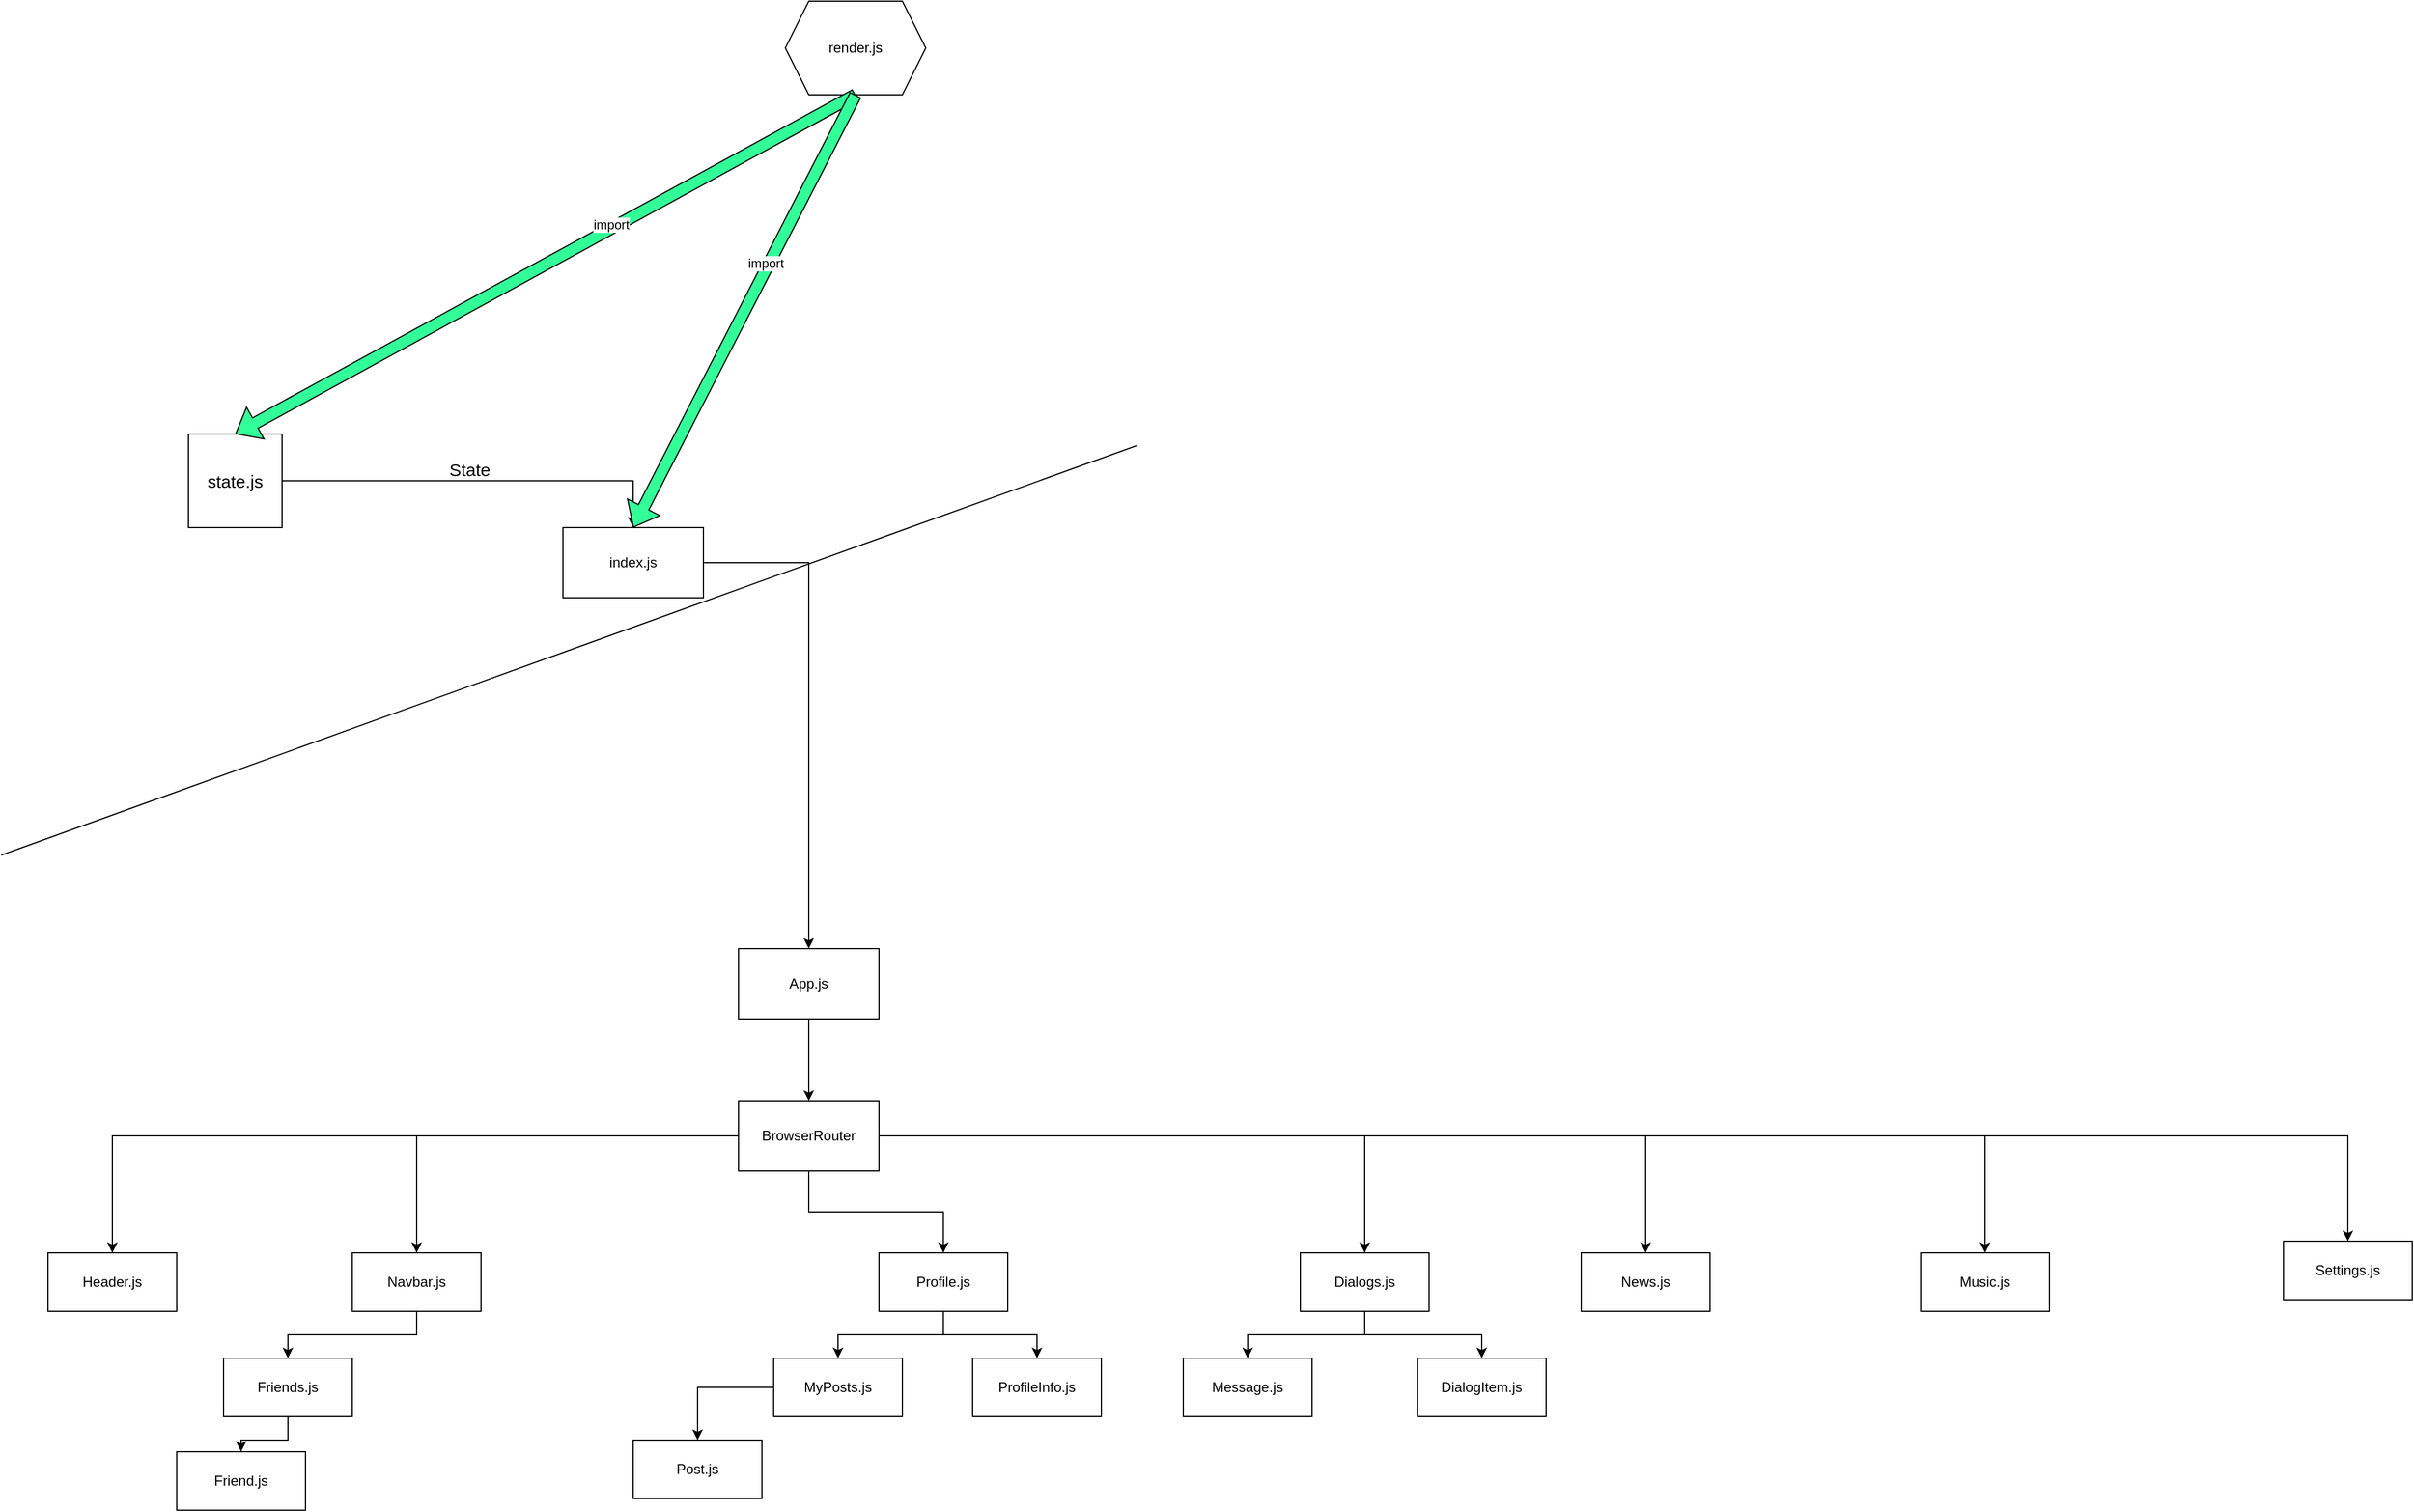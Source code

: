 <mxfile version="15.9.4" type="device"><diagram id="WT5h7fjOcxO-rumlKXHT" name="Page-1"><mxGraphModel dx="1354" dy="4056" grid="1" gridSize="10" guides="1" tooltips="1" connect="1" arrows="1" fold="1" page="1" pageScale="1" pageWidth="2339" pageHeight="3300" math="0" shadow="0"><root><mxCell id="0"/><mxCell id="1" parent="0"/><mxCell id="ESA7YOCMMa1Aec36gQxN-5" style="edgeStyle=orthogonalEdgeStyle;rounded=0;orthogonalLoop=1;jettySize=auto;html=1;entryX=0.5;entryY=0;entryDx=0;entryDy=0;" parent="1" source="ESA7YOCMMa1Aec36gQxN-1" target="ESA7YOCMMa1Aec36gQxN-2" edge="1"><mxGeometry relative="1" as="geometry"/></mxCell><mxCell id="ESA7YOCMMa1Aec36gQxN-6" style="edgeStyle=orthogonalEdgeStyle;rounded=0;orthogonalLoop=1;jettySize=auto;html=1;entryX=0.5;entryY=0;entryDx=0;entryDy=0;" parent="1" source="ESA7YOCMMa1Aec36gQxN-1" target="ESA7YOCMMa1Aec36gQxN-3" edge="1"><mxGeometry relative="1" as="geometry"/></mxCell><mxCell id="ESA7YOCMMa1Aec36gQxN-7" style="edgeStyle=orthogonalEdgeStyle;rounded=0;orthogonalLoop=1;jettySize=auto;html=1;entryX=0.5;entryY=0;entryDx=0;entryDy=0;" parent="1" source="ESA7YOCMMa1Aec36gQxN-1" target="ESA7YOCMMa1Aec36gQxN-4" edge="1"><mxGeometry relative="1" as="geometry"/></mxCell><mxCell id="lSLiHjX5r89HyCvrb0Dv-11" style="edgeStyle=orthogonalEdgeStyle;rounded=0;orthogonalLoop=1;jettySize=auto;html=1;entryX=0.5;entryY=0;entryDx=0;entryDy=0;" parent="1" source="ESA7YOCMMa1Aec36gQxN-1" target="lSLiHjX5r89HyCvrb0Dv-10" edge="1"><mxGeometry relative="1" as="geometry"/></mxCell><mxCell id="lSLiHjX5r89HyCvrb0Dv-15" style="edgeStyle=orthogonalEdgeStyle;rounded=0;orthogonalLoop=1;jettySize=auto;html=1;exitX=1;exitY=0.5;exitDx=0;exitDy=0;entryX=0.5;entryY=0;entryDx=0;entryDy=0;" parent="1" source="ESA7YOCMMa1Aec36gQxN-1" target="lSLiHjX5r89HyCvrb0Dv-12" edge="1"><mxGeometry relative="1" as="geometry"/></mxCell><mxCell id="lSLiHjX5r89HyCvrb0Dv-16" style="edgeStyle=orthogonalEdgeStyle;rounded=0;orthogonalLoop=1;jettySize=auto;html=1;exitX=1;exitY=0.5;exitDx=0;exitDy=0;entryX=0.5;entryY=0;entryDx=0;entryDy=0;" parent="1" source="ESA7YOCMMa1Aec36gQxN-1" target="lSLiHjX5r89HyCvrb0Dv-13" edge="1"><mxGeometry relative="1" as="geometry"/></mxCell><mxCell id="lSLiHjX5r89HyCvrb0Dv-17" style="edgeStyle=orthogonalEdgeStyle;rounded=0;orthogonalLoop=1;jettySize=auto;html=1;entryX=0.5;entryY=0;entryDx=0;entryDy=0;" parent="1" source="ESA7YOCMMa1Aec36gQxN-1" target="lSLiHjX5r89HyCvrb0Dv-14" edge="1"><mxGeometry relative="1" as="geometry"/></mxCell><mxCell id="ESA7YOCMMa1Aec36gQxN-1" value="BrowserRouter&lt;br&gt;" style="rounded=0;whiteSpace=wrap;html=1;" parent="1" vertex="1"><mxGeometry x="730" y="80" width="120" height="60" as="geometry"/></mxCell><mxCell id="ESA7YOCMMa1Aec36gQxN-2" value="Header.js" style="rounded=0;whiteSpace=wrap;html=1;" parent="1" vertex="1"><mxGeometry x="140" y="210" width="110" height="50" as="geometry"/></mxCell><mxCell id="tmSZ2r8efNVsP5F4YcDO-9" style="edgeStyle=orthogonalEdgeStyle;rounded=0;orthogonalLoop=1;jettySize=auto;html=1;entryX=0.5;entryY=0;entryDx=0;entryDy=0;fontSize=15;" parent="1" source="ESA7YOCMMa1Aec36gQxN-3" target="tmSZ2r8efNVsP5F4YcDO-8" edge="1"><mxGeometry relative="1" as="geometry"/></mxCell><mxCell id="ESA7YOCMMa1Aec36gQxN-3" value="Navbar.js" style="rounded=0;whiteSpace=wrap;html=1;" parent="1" vertex="1"><mxGeometry x="400" y="210" width="110" height="50" as="geometry"/></mxCell><mxCell id="lSLiHjX5r89HyCvrb0Dv-4" style="edgeStyle=orthogonalEdgeStyle;rounded=0;orthogonalLoop=1;jettySize=auto;html=1;entryX=0.5;entryY=0;entryDx=0;entryDy=0;" parent="1" source="ESA7YOCMMa1Aec36gQxN-4" target="lSLiHjX5r89HyCvrb0Dv-2" edge="1"><mxGeometry relative="1" as="geometry"/></mxCell><mxCell id="cPzgoiwMrA2rjmY66ZXY-6" style="edgeStyle=orthogonalEdgeStyle;rounded=0;orthogonalLoop=1;jettySize=auto;html=1;entryX=0.5;entryY=0;entryDx=0;entryDy=0;" parent="1" source="ESA7YOCMMa1Aec36gQxN-4" target="cPzgoiwMrA2rjmY66ZXY-5" edge="1"><mxGeometry relative="1" as="geometry"/></mxCell><mxCell id="ESA7YOCMMa1Aec36gQxN-4" value="Profile.js" style="rounded=0;whiteSpace=wrap;html=1;" parent="1" vertex="1"><mxGeometry x="850" y="210" width="110" height="50" as="geometry"/></mxCell><mxCell id="lSLiHjX5r89HyCvrb0Dv-7" style="edgeStyle=orthogonalEdgeStyle;rounded=0;orthogonalLoop=1;jettySize=auto;html=1;entryX=0.5;entryY=0;entryDx=0;entryDy=0;" parent="1" source="lSLiHjX5r89HyCvrb0Dv-2" target="lSLiHjX5r89HyCvrb0Dv-6" edge="1"><mxGeometry relative="1" as="geometry"/></mxCell><mxCell id="lSLiHjX5r89HyCvrb0Dv-2" value="MyPosts.js&lt;br&gt;" style="rounded=0;whiteSpace=wrap;html=1;" parent="1" vertex="1"><mxGeometry x="760" y="300" width="110" height="50" as="geometry"/></mxCell><mxCell id="lSLiHjX5r89HyCvrb0Dv-6" value="Post.js&lt;br&gt;" style="rounded=0;whiteSpace=wrap;html=1;" parent="1" vertex="1"><mxGeometry x="640" y="370" width="110" height="50" as="geometry"/></mxCell><mxCell id="cPzgoiwMrA2rjmY66ZXY-3" style="edgeStyle=orthogonalEdgeStyle;rounded=0;orthogonalLoop=1;jettySize=auto;html=1;entryX=0.5;entryY=0;entryDx=0;entryDy=0;" parent="1" source="lSLiHjX5r89HyCvrb0Dv-10" target="cPzgoiwMrA2rjmY66ZXY-1" edge="1"><mxGeometry relative="1" as="geometry"/></mxCell><mxCell id="cPzgoiwMrA2rjmY66ZXY-4" style="edgeStyle=orthogonalEdgeStyle;rounded=0;orthogonalLoop=1;jettySize=auto;html=1;entryX=0.5;entryY=0;entryDx=0;entryDy=0;" parent="1" source="lSLiHjX5r89HyCvrb0Dv-10" target="cPzgoiwMrA2rjmY66ZXY-2" edge="1"><mxGeometry relative="1" as="geometry"/></mxCell><mxCell id="lSLiHjX5r89HyCvrb0Dv-10" value="Dialogs.js" style="rounded=0;whiteSpace=wrap;html=1;" parent="1" vertex="1"><mxGeometry x="1210" y="210" width="110" height="50" as="geometry"/></mxCell><mxCell id="lSLiHjX5r89HyCvrb0Dv-12" value="News.js" style="rounded=0;whiteSpace=wrap;html=1;" parent="1" vertex="1"><mxGeometry x="1450" y="210" width="110" height="50" as="geometry"/></mxCell><mxCell id="lSLiHjX5r89HyCvrb0Dv-13" value="Music.js" style="rounded=0;whiteSpace=wrap;html=1;" parent="1" vertex="1"><mxGeometry x="1740" y="210" width="110" height="50" as="geometry"/></mxCell><mxCell id="lSLiHjX5r89HyCvrb0Dv-14" value="Settings.js&lt;br&gt;" style="rounded=0;whiteSpace=wrap;html=1;" parent="1" vertex="1"><mxGeometry x="2050" y="200" width="110" height="50" as="geometry"/></mxCell><mxCell id="cPzgoiwMrA2rjmY66ZXY-1" value="Message.js" style="rounded=0;whiteSpace=wrap;html=1;" parent="1" vertex="1"><mxGeometry x="1110" y="300" width="110" height="50" as="geometry"/></mxCell><mxCell id="cPzgoiwMrA2rjmY66ZXY-2" value="DialogItem.js" style="rounded=0;whiteSpace=wrap;html=1;" parent="1" vertex="1"><mxGeometry x="1310" y="300" width="110" height="50" as="geometry"/></mxCell><mxCell id="cPzgoiwMrA2rjmY66ZXY-5" value="ProfileInfo.js" style="rounded=0;whiteSpace=wrap;html=1;" parent="1" vertex="1"><mxGeometry x="930" y="300" width="110" height="50" as="geometry"/></mxCell><mxCell id="cPzgoiwMrA2rjmY66ZXY-11" style="edgeStyle=orthogonalEdgeStyle;rounded=0;orthogonalLoop=1;jettySize=auto;html=1;entryX=0.5;entryY=0;entryDx=0;entryDy=0;" parent="1" source="cPzgoiwMrA2rjmY66ZXY-10" target="ESA7YOCMMa1Aec36gQxN-1" edge="1"><mxGeometry relative="1" as="geometry"/></mxCell><mxCell id="cPzgoiwMrA2rjmY66ZXY-10" value="App.js&lt;br&gt;" style="rounded=0;whiteSpace=wrap;html=1;" parent="1" vertex="1"><mxGeometry x="730" y="-50" width="120" height="60" as="geometry"/></mxCell><mxCell id="cPzgoiwMrA2rjmY66ZXY-13" style="edgeStyle=orthogonalEdgeStyle;rounded=0;orthogonalLoop=1;jettySize=auto;html=1;entryX=0.5;entryY=0;entryDx=0;entryDy=0;" parent="1" source="cPzgoiwMrA2rjmY66ZXY-12" target="cPzgoiwMrA2rjmY66ZXY-10" edge="1"><mxGeometry relative="1" as="geometry"/></mxCell><mxCell id="cPzgoiwMrA2rjmY66ZXY-12" value="index.js" style="rounded=0;whiteSpace=wrap;html=1;" parent="1" vertex="1"><mxGeometry x="580" y="-410" width="120" height="60" as="geometry"/></mxCell><mxCell id="tmSZ2r8efNVsP5F4YcDO-4" value="State" style="text;html=1;align=center;verticalAlign=middle;resizable=0;points=[];autosize=1;strokeColor=none;fillColor=none;fontSize=15;" parent="1" vertex="1"><mxGeometry x="475" y="-470" width="50" height="20" as="geometry"/></mxCell><mxCell id="tmSZ2r8efNVsP5F4YcDO-5" value="" style="endArrow=none;html=1;rounded=0;fontSize=15;" parent="1" edge="1"><mxGeometry width="50" height="50" relative="1" as="geometry"><mxPoint x="100" y="-130" as="sourcePoint"/><mxPoint x="1070" y="-480" as="targetPoint"/></mxGeometry></mxCell><mxCell id="tmSZ2r8efNVsP5F4YcDO-7" style="edgeStyle=orthogonalEdgeStyle;rounded=0;orthogonalLoop=1;jettySize=auto;html=1;exitX=1;exitY=0.5;exitDx=0;exitDy=0;entryX=0.5;entryY=0;entryDx=0;entryDy=0;fontSize=15;" parent="1" source="tmSZ2r8efNVsP5F4YcDO-6" target="cPzgoiwMrA2rjmY66ZXY-12" edge="1"><mxGeometry relative="1" as="geometry"/></mxCell><mxCell id="tmSZ2r8efNVsP5F4YcDO-6" value="state.js" style="whiteSpace=wrap;html=1;aspect=fixed;fontSize=15;" parent="1" vertex="1"><mxGeometry x="260" y="-490" width="80" height="80" as="geometry"/></mxCell><mxCell id="tmSZ2r8efNVsP5F4YcDO-11" style="edgeStyle=orthogonalEdgeStyle;rounded=0;orthogonalLoop=1;jettySize=auto;html=1;exitX=0.5;exitY=1;exitDx=0;exitDy=0;entryX=0.5;entryY=0;entryDx=0;entryDy=0;fontSize=15;" parent="1" source="tmSZ2r8efNVsP5F4YcDO-8" target="tmSZ2r8efNVsP5F4YcDO-10" edge="1"><mxGeometry relative="1" as="geometry"/></mxCell><mxCell id="tmSZ2r8efNVsP5F4YcDO-8" value="Friends.js" style="rounded=0;whiteSpace=wrap;html=1;" parent="1" vertex="1"><mxGeometry x="290" y="300" width="110" height="50" as="geometry"/></mxCell><mxCell id="tmSZ2r8efNVsP5F4YcDO-10" value="Friend.js" style="rounded=0;whiteSpace=wrap;html=1;" parent="1" vertex="1"><mxGeometry x="250" y="380" width="110" height="50" as="geometry"/></mxCell><mxCell id="1epsnhNgm1KvUNwEBcv--1" value="render.js&lt;br&gt;" style="shape=hexagon;perimeter=hexagonPerimeter2;whiteSpace=wrap;html=1;fixedSize=1;" parent="1" vertex="1"><mxGeometry x="770" y="-860" width="120" height="80" as="geometry"/></mxCell><mxCell id="1epsnhNgm1KvUNwEBcv--2" value="" style="shape=flexArrow;endArrow=classic;html=1;rounded=0;exitX=0.5;exitY=1;exitDx=0;exitDy=0;entryX=0.5;entryY=0;entryDx=0;entryDy=0;fillColor=#33FF99;" parent="1" source="1epsnhNgm1KvUNwEBcv--1" target="tmSZ2r8efNVsP5F4YcDO-6" edge="1"><mxGeometry width="50" height="50" relative="1" as="geometry"><mxPoint x="700" y="-610" as="sourcePoint"/><mxPoint x="750" y="-660" as="targetPoint"/></mxGeometry></mxCell><mxCell id="1epsnhNgm1KvUNwEBcv--3" value="import" style="edgeLabel;html=1;align=center;verticalAlign=middle;resizable=0;points=[];" parent="1epsnhNgm1KvUNwEBcv--2" vertex="1" connectable="0"><mxGeometry x="-0.217" y="-3" relative="1" as="geometry"><mxPoint as="offset"/></mxGeometry></mxCell><mxCell id="1epsnhNgm1KvUNwEBcv--4" value="" style="shape=flexArrow;endArrow=classic;html=1;rounded=0;exitX=0.5;exitY=1;exitDx=0;exitDy=0;entryX=0.5;entryY=0;entryDx=0;entryDy=0;fillColor=#33FF99;" parent="1" source="1epsnhNgm1KvUNwEBcv--1" target="cPzgoiwMrA2rjmY66ZXY-12" edge="1"><mxGeometry width="50" height="50" relative="1" as="geometry"><mxPoint x="1160" y="-700" as="sourcePoint"/><mxPoint x="630" y="-410" as="targetPoint"/></mxGeometry></mxCell><mxCell id="1epsnhNgm1KvUNwEBcv--5" value="import" style="edgeLabel;html=1;align=center;verticalAlign=middle;resizable=0;points=[];" parent="1epsnhNgm1KvUNwEBcv--4" vertex="1" connectable="0"><mxGeometry x="-0.217" y="-3" relative="1" as="geometry"><mxPoint as="offset"/></mxGeometry></mxCell></root></mxGraphModel></diagram></mxfile>
